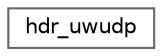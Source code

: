 digraph "Graphical Class Hierarchy"
{
 // LATEX_PDF_SIZE
  bgcolor="transparent";
  edge [fontname=Helvetica,fontsize=10,labelfontname=Helvetica,labelfontsize=10];
  node [fontname=Helvetica,fontsize=10,shape=box,height=0.2,width=0.4];
  rankdir="LR";
  Node0 [id="Node000000",label="hdr_uwudp",height=0.2,width=0.4,color="grey40", fillcolor="white", style="filled",URL="$structhdr__uwudp.html",tooltip="hdr_uwudp describes UWUDP packets."];
}
